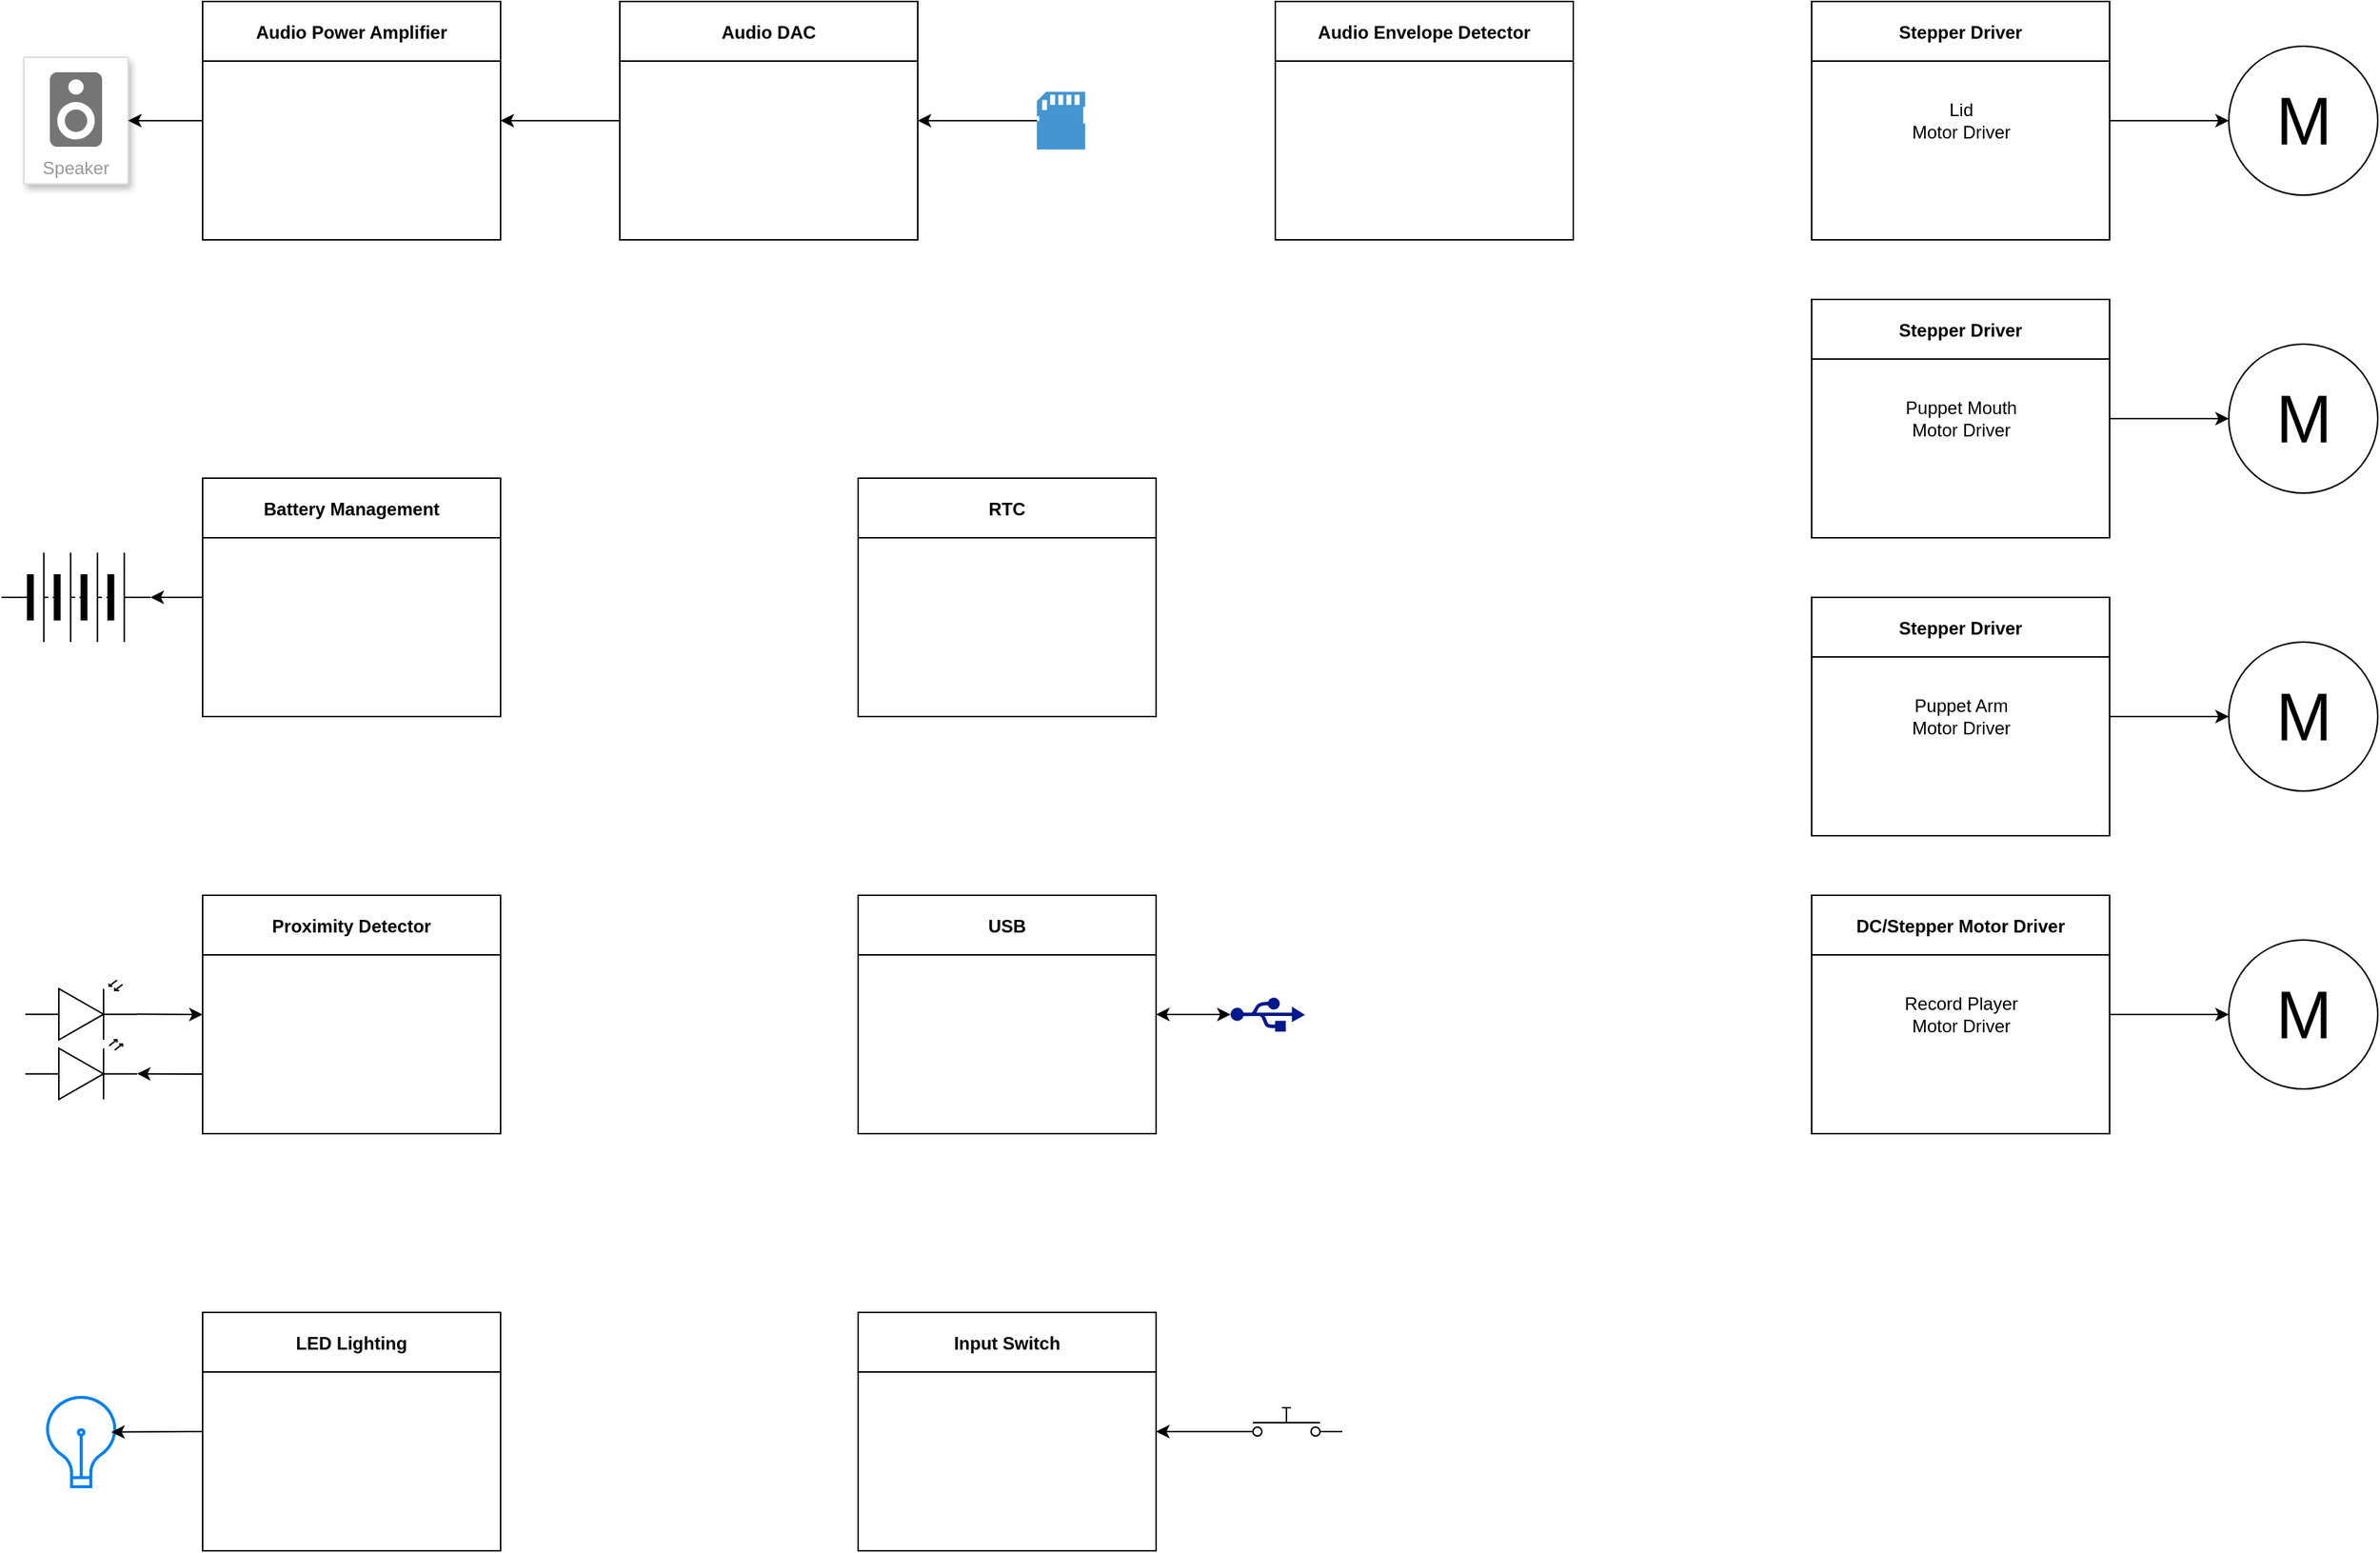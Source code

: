 <mxfile version="15.8.7" type="device" pages="2"><diagram id="BoXCnHVJJfY4F1ESndy4" name="Overview"><mxGraphModel dx="1102" dy="865" grid="1" gridSize="10" guides="1" tooltips="1" connect="1" arrows="1" fold="1" page="1" pageScale="1" pageWidth="1654" pageHeight="1169" math="0" shadow="0"><root><mxCell id="0"/><mxCell id="1" parent="0"/><mxCell id="EyY71pCySBMID6JKuHd9-1" value="Audio DAC" style="swimlane;startSize=40;" parent="1" vertex="1"><mxGeometry x="440" y="40" width="200" height="160" as="geometry"/></mxCell><mxCell id="EyY71pCySBMID6JKuHd9-2" value="Audio Power Amplifier" style="swimlane;startSize=40;" parent="1" vertex="1"><mxGeometry x="160" y="40" width="200" height="160" as="geometry"/></mxCell><mxCell id="EyY71pCySBMID6JKuHd9-4" value="Speaker" style="strokeColor=#dddddd;shadow=1;strokeWidth=1;rounded=1;absoluteArcSize=1;arcSize=2;labelPosition=center;verticalLabelPosition=middle;align=center;verticalAlign=bottom;spacingLeft=0;fontColor=#999999;fontSize=12;whiteSpace=wrap;spacingBottom=2;" parent="1" vertex="1"><mxGeometry x="40" y="77.5" width="70" height="85" as="geometry"/></mxCell><mxCell id="EyY71pCySBMID6JKuHd9-5" value="" style="sketch=0;dashed=0;connectable=0;html=1;fillColor=#757575;strokeColor=none;shape=mxgraph.gcp2.speaker;part=1;" parent="EyY71pCySBMID6JKuHd9-4" vertex="1"><mxGeometry x="0.5" width="35" height="50" relative="1" as="geometry"><mxPoint x="-17.5" y="10" as="offset"/></mxGeometry></mxCell><mxCell id="EyY71pCySBMID6JKuHd9-6" value="" style="endArrow=classic;html=1;rounded=0;entryX=1;entryY=0.5;entryDx=0;entryDy=0;exitX=0;exitY=0.5;exitDx=0;exitDy=0;" parent="1" source="EyY71pCySBMID6JKuHd9-1" target="EyY71pCySBMID6JKuHd9-2" edge="1"><mxGeometry width="50" height="50" relative="1" as="geometry"><mxPoint x="830" y="540" as="sourcePoint"/><mxPoint x="880" y="490" as="targetPoint"/></mxGeometry></mxCell><mxCell id="EyY71pCySBMID6JKuHd9-7" value="" style="endArrow=classic;html=1;rounded=0;entryX=1;entryY=0.5;entryDx=0;entryDy=0;exitX=0;exitY=0.5;exitDx=0;exitDy=0;" parent="1" source="EyY71pCySBMID6JKuHd9-2" target="EyY71pCySBMID6JKuHd9-4" edge="1"><mxGeometry width="50" height="50" relative="1" as="geometry"><mxPoint x="160" y="120" as="sourcePoint"/><mxPoint x="880" y="490" as="targetPoint"/></mxGeometry></mxCell><mxCell id="EyY71pCySBMID6JKuHd9-8" value="M" style="dashed=0;outlineConnect=0;align=center;html=1;shape=mxgraph.pid.engines.electric_motor;fontSize=45;" parent="1" vertex="1"><mxGeometry x="1520" y="70" width="100" height="100" as="geometry"/></mxCell><mxCell id="EyY71pCySBMID6JKuHd9-9" value="" style="pointerEvents=1;shadow=0;dashed=0;html=1;strokeColor=none;fillColor=#4495D1;labelPosition=center;verticalLabelPosition=bottom;verticalAlign=top;align=center;outlineConnect=0;shape=mxgraph.veeam.sd_card;" parent="1" vertex="1"><mxGeometry x="720" y="100.6" width="32.4" height="38.8" as="geometry"/></mxCell><mxCell id="EyY71pCySBMID6JKuHd9-10" value="Stepper Driver" style="swimlane;startSize=40;" parent="1" vertex="1"><mxGeometry x="1240" y="40" width="200" height="160" as="geometry"/></mxCell><mxCell id="EyY71pCySBMID6JKuHd9-12" value="Lid&lt;br&gt;Motor Driver" style="text;html=1;align=center;verticalAlign=middle;resizable=0;points=[];autosize=1;strokeColor=none;fillColor=none;" parent="EyY71pCySBMID6JKuHd9-10" vertex="1"><mxGeometry x="55" y="60" width="90" height="40" as="geometry"/></mxCell><mxCell id="EyY71pCySBMID6JKuHd9-11" value="" style="endArrow=classic;html=1;rounded=0;entryX=0;entryY=0.5;entryDx=0;entryDy=0;entryPerimeter=0;exitX=1;exitY=0.5;exitDx=0;exitDy=0;" parent="1" source="EyY71pCySBMID6JKuHd9-10" target="EyY71pCySBMID6JKuHd9-8" edge="1"><mxGeometry width="50" height="50" relative="1" as="geometry"><mxPoint x="1030" y="650" as="sourcePoint"/><mxPoint x="1080" y="600" as="targetPoint"/></mxGeometry></mxCell><mxCell id="EyY71pCySBMID6JKuHd9-13" value="M" style="dashed=0;outlineConnect=0;align=center;html=1;shape=mxgraph.pid.engines.electric_motor;fontSize=45;" parent="1" vertex="1"><mxGeometry x="1520" y="270" width="100" height="100" as="geometry"/></mxCell><mxCell id="EyY71pCySBMID6JKuHd9-14" value="Stepper Driver" style="swimlane;startSize=40;" parent="1" vertex="1"><mxGeometry x="1240" y="240" width="200" height="160" as="geometry"/></mxCell><mxCell id="EyY71pCySBMID6JKuHd9-15" value="Puppet Mouth&lt;br&gt;Motor Driver" style="text;html=1;align=center;verticalAlign=middle;resizable=0;points=[];autosize=1;strokeColor=none;fillColor=none;" parent="EyY71pCySBMID6JKuHd9-14" vertex="1"><mxGeometry x="50" y="60" width="100" height="40" as="geometry"/></mxCell><mxCell id="EyY71pCySBMID6JKuHd9-16" value="" style="endArrow=classic;html=1;rounded=0;entryX=0;entryY=0.5;entryDx=0;entryDy=0;entryPerimeter=0;exitX=1;exitY=0.5;exitDx=0;exitDy=0;" parent="1" source="EyY71pCySBMID6JKuHd9-14" target="EyY71pCySBMID6JKuHd9-13" edge="1"><mxGeometry width="50" height="50" relative="1" as="geometry"><mxPoint x="1030" y="850" as="sourcePoint"/><mxPoint x="1080" y="800" as="targetPoint"/></mxGeometry></mxCell><mxCell id="EyY71pCySBMID6JKuHd9-17" value="M" style="dashed=0;outlineConnect=0;align=center;html=1;shape=mxgraph.pid.engines.electric_motor;fontSize=45;" parent="1" vertex="1"><mxGeometry x="1520" y="470" width="100" height="100" as="geometry"/></mxCell><mxCell id="EyY71pCySBMID6JKuHd9-18" value="Stepper Driver" style="swimlane;startSize=40;" parent="1" vertex="1"><mxGeometry x="1240" y="440" width="200" height="160" as="geometry"/></mxCell><mxCell id="EyY71pCySBMID6JKuHd9-19" value="Puppet Arm&lt;br&gt;Motor Driver" style="text;html=1;align=center;verticalAlign=middle;resizable=0;points=[];autosize=1;strokeColor=none;fillColor=none;" parent="EyY71pCySBMID6JKuHd9-18" vertex="1"><mxGeometry x="55" y="60" width="90" height="40" as="geometry"/></mxCell><mxCell id="EyY71pCySBMID6JKuHd9-20" value="" style="endArrow=classic;html=1;rounded=0;entryX=0;entryY=0.5;entryDx=0;entryDy=0;entryPerimeter=0;exitX=1;exitY=0.5;exitDx=0;exitDy=0;" parent="1" source="EyY71pCySBMID6JKuHd9-18" target="EyY71pCySBMID6JKuHd9-17" edge="1"><mxGeometry width="50" height="50" relative="1" as="geometry"><mxPoint x="1030" y="1050" as="sourcePoint"/><mxPoint x="1080" y="1000" as="targetPoint"/></mxGeometry></mxCell><mxCell id="EyY71pCySBMID6JKuHd9-21" value="M" style="dashed=0;outlineConnect=0;align=center;html=1;shape=mxgraph.pid.engines.electric_motor;fontSize=45;" parent="1" vertex="1"><mxGeometry x="1520" y="670" width="100" height="100" as="geometry"/></mxCell><mxCell id="EyY71pCySBMID6JKuHd9-22" value="DC/Stepper Motor Driver" style="swimlane;startSize=40;" parent="1" vertex="1"><mxGeometry x="1240" y="640" width="200" height="160" as="geometry"/></mxCell><mxCell id="EyY71pCySBMID6JKuHd9-23" value="Record Player&lt;br&gt;Motor Driver" style="text;html=1;align=center;verticalAlign=middle;resizable=0;points=[];autosize=1;strokeColor=none;fillColor=none;" parent="EyY71pCySBMID6JKuHd9-22" vertex="1"><mxGeometry x="50" y="60" width="100" height="40" as="geometry"/></mxCell><mxCell id="EyY71pCySBMID6JKuHd9-24" value="" style="endArrow=classic;html=1;rounded=0;entryX=0;entryY=0.5;entryDx=0;entryDy=0;entryPerimeter=0;exitX=1;exitY=0.5;exitDx=0;exitDy=0;" parent="1" source="EyY71pCySBMID6JKuHd9-22" target="EyY71pCySBMID6JKuHd9-21" edge="1"><mxGeometry width="50" height="50" relative="1" as="geometry"><mxPoint x="1030" y="1250" as="sourcePoint"/><mxPoint x="1080" y="1200" as="targetPoint"/></mxGeometry></mxCell><mxCell id="EyY71pCySBMID6JKuHd9-25" value="" style="endArrow=classic;html=1;rounded=0;entryX=1;entryY=0.5;entryDx=0;entryDy=0;" parent="1" source="EyY71pCySBMID6JKuHd9-9" target="EyY71pCySBMID6JKuHd9-1" edge="1"><mxGeometry width="50" height="50" relative="1" as="geometry"><mxPoint x="830" y="550" as="sourcePoint"/><mxPoint x="880" y="500" as="targetPoint"/></mxGeometry></mxCell><mxCell id="EyY71pCySBMID6JKuHd9-26" value="Battery Management" style="swimlane;startSize=40;" parent="1" vertex="1"><mxGeometry x="160" y="360" width="200" height="160" as="geometry"/></mxCell><mxCell id="CqhmyUTY5wheewnMXSBx-2" value="" style="pointerEvents=1;verticalLabelPosition=bottom;shadow=0;dashed=0;align=center;html=1;verticalAlign=top;shape=mxgraph.electrical.miscellaneous.batteryStack;" parent="1" vertex="1"><mxGeometry x="25" y="410" width="100" height="60" as="geometry"/></mxCell><mxCell id="CqhmyUTY5wheewnMXSBx-3" value="" style="endArrow=classic;html=1;rounded=0;entryX=1;entryY=0.5;entryDx=0;entryDy=0;exitX=0;exitY=0.5;exitDx=0;exitDy=0;" parent="1" source="EyY71pCySBMID6JKuHd9-26" target="CqhmyUTY5wheewnMXSBx-2" edge="1"><mxGeometry width="50" height="50" relative="1" as="geometry"><mxPoint x="810" y="710" as="sourcePoint"/><mxPoint x="860" y="660" as="targetPoint"/></mxGeometry></mxCell><mxCell id="CqhmyUTY5wheewnMXSBx-4" value="Proximity Detector" style="swimlane;startSize=40;" parent="1" vertex="1"><mxGeometry x="160" y="640" width="200" height="160" as="geometry"/></mxCell><mxCell id="CqhmyUTY5wheewnMXSBx-5" value="" style="verticalLabelPosition=bottom;shadow=0;dashed=0;align=center;html=1;verticalAlign=top;shape=mxgraph.electrical.opto_electronics.light-activated_scr;pointerEvents=1;" parent="1" vertex="1"><mxGeometry x="41" y="697" width="75" height="40" as="geometry"/></mxCell><mxCell id="CqhmyUTY5wheewnMXSBx-6" value="" style="verticalLabelPosition=bottom;shadow=0;dashed=0;align=center;html=1;verticalAlign=top;shape=mxgraph.electrical.opto_electronics.led_2;pointerEvents=1;" parent="1" vertex="1"><mxGeometry x="41" y="737" width="75" height="40" as="geometry"/></mxCell><mxCell id="CqhmyUTY5wheewnMXSBx-7" value="" style="endArrow=classic;html=1;rounded=0;entryX=1;entryY=0.57;entryDx=0;entryDy=0;entryPerimeter=0;exitX=0;exitY=0.75;exitDx=0;exitDy=0;" parent="1" source="CqhmyUTY5wheewnMXSBx-4" target="CqhmyUTY5wheewnMXSBx-6" edge="1"><mxGeometry width="50" height="50" relative="1" as="geometry"><mxPoint x="810" y="710" as="sourcePoint"/><mxPoint x="860" y="660" as="targetPoint"/></mxGeometry></mxCell><mxCell id="CqhmyUTY5wheewnMXSBx-8" value="" style="endArrow=classic;html=1;rounded=0;exitX=1;exitY=0.57;exitDx=0;exitDy=0;exitPerimeter=0;entryX=0;entryY=0.5;entryDx=0;entryDy=0;" parent="1" source="CqhmyUTY5wheewnMXSBx-5" target="CqhmyUTY5wheewnMXSBx-4" edge="1"><mxGeometry width="50" height="50" relative="1" as="geometry"><mxPoint x="810" y="710" as="sourcePoint"/><mxPoint x="860" y="660" as="targetPoint"/></mxGeometry></mxCell><mxCell id="CqhmyUTY5wheewnMXSBx-9" value="LED Lighting" style="swimlane;startSize=40;" parent="1" vertex="1"><mxGeometry x="160" y="920" width="200" height="160" as="geometry"/></mxCell><mxCell id="CqhmyUTY5wheewnMXSBx-10" value="" style="html=1;verticalLabelPosition=bottom;align=center;labelBackgroundColor=#ffffff;verticalAlign=top;strokeWidth=2;strokeColor=#0080F0;shadow=0;dashed=0;shape=mxgraph.ios7.icons.lightbulb;" parent="1" vertex="1"><mxGeometry x="54" y="977" width="49" height="60" as="geometry"/></mxCell><mxCell id="CqhmyUTY5wheewnMXSBx-11" value="" style="endArrow=classic;html=1;rounded=0;entryX=0.912;entryY=0.389;entryDx=0;entryDy=0;entryPerimeter=0;exitX=0;exitY=0.5;exitDx=0;exitDy=0;" parent="1" source="CqhmyUTY5wheewnMXSBx-9" target="CqhmyUTY5wheewnMXSBx-10" edge="1"><mxGeometry width="50" height="50" relative="1" as="geometry"><mxPoint x="810" y="710" as="sourcePoint"/><mxPoint x="860" y="660" as="targetPoint"/></mxGeometry></mxCell><mxCell id="CqhmyUTY5wheewnMXSBx-12" value="Input Switch" style="swimlane;startSize=40;" parent="1" vertex="1"><mxGeometry x="600" y="920" width="200" height="160" as="geometry"/></mxCell><mxCell id="CqhmyUTY5wheewnMXSBx-13" value="" style="shape=mxgraph.electrical.electro-mechanical.pushbutton;aspect=fixed;elSwitchState=off;" parent="1" vertex="1"><mxGeometry x="850" y="984" width="75" height="20" as="geometry"/></mxCell><mxCell id="CqhmyUTY5wheewnMXSBx-14" value="" style="endArrow=classic;html=1;rounded=0;exitX=0;exitY=0.8;exitDx=0;exitDy=0;entryX=1;entryY=0.5;entryDx=0;entryDy=0;" parent="1" source="CqhmyUTY5wheewnMXSBx-13" target="CqhmyUTY5wheewnMXSBx-12" edge="1"><mxGeometry width="50" height="50" relative="1" as="geometry"><mxPoint x="810" y="610" as="sourcePoint"/><mxPoint x="860" y="560" as="targetPoint"/></mxGeometry></mxCell><mxCell id="CqhmyUTY5wheewnMXSBx-15" value="USB" style="swimlane;startSize=40;" parent="1" vertex="1"><mxGeometry x="600" y="640" width="200" height="160" as="geometry"/></mxCell><mxCell id="CqhmyUTY5wheewnMXSBx-16" value="" style="sketch=0;aspect=fixed;pointerEvents=1;shadow=0;dashed=0;html=1;strokeColor=none;labelPosition=center;verticalLabelPosition=bottom;verticalAlign=top;align=center;fillColor=#00188D;shape=mxgraph.mscae.enterprise.usb" parent="1" vertex="1"><mxGeometry x="850" y="708.5" width="50" height="23" as="geometry"/></mxCell><mxCell id="CqhmyUTY5wheewnMXSBx-17" value="" style="endArrow=classic;startArrow=classic;html=1;rounded=0;exitX=1;exitY=0.5;exitDx=0;exitDy=0;entryX=0;entryY=0.5;entryDx=0;entryDy=0;entryPerimeter=0;" parent="1" source="CqhmyUTY5wheewnMXSBx-15" target="CqhmyUTY5wheewnMXSBx-16" edge="1"><mxGeometry width="50" height="50" relative="1" as="geometry"><mxPoint x="810" y="610" as="sourcePoint"/><mxPoint x="860" y="560" as="targetPoint"/></mxGeometry></mxCell><mxCell id="CqhmyUTY5wheewnMXSBx-18" value="RTC" style="swimlane;startSize=40;" parent="1" vertex="1"><mxGeometry x="600" y="360" width="200" height="160" as="geometry"/></mxCell><mxCell id="X6BU0ESZlR4qd7u_H9Th-1" value="Audio Envelope Detector" style="swimlane;startSize=40;" parent="1" vertex="1"><mxGeometry x="880" y="40" width="200" height="160" as="geometry"/></mxCell></root></mxGraphModel></diagram><diagram id="aAlqTxNkcokYA_9B2y-j" name="SYS-HARDWARE"><mxGraphModel dx="1102" dy="865" grid="1" gridSize="10" guides="1" tooltips="1" connect="1" arrows="1" fold="1" page="1" pageScale="1" pageWidth="1654" pageHeight="1169" math="0" shadow="0"><root><mxCell id="0"/><mxCell id="1" parent="0"/><mxCell id="t0sZIc8k7ac9o-NUCBHu-2" value="" style="rounded=1;whiteSpace=wrap;html=1;fillColor=#dae8fc;strokeColor=#6c8ebf;" parent="1" vertex="1"><mxGeometry x="240" y="120" width="162.5" height="400" as="geometry"/></mxCell><mxCell id="t0sZIc8k7ac9o-NUCBHu-1" value="MCU" style="rounded=0;whiteSpace=wrap;html=1;fillColor=#007FFF;fontColor=#FFFFFF;fontSize=18;fontStyle=1" parent="1" vertex="1"><mxGeometry x="640" y="280" width="200" height="120" as="geometry"/></mxCell><mxCell id="t0sZIc8k7ac9o-NUCBHu-4" value="Battery Temperature Sensor" style="rounded=0;whiteSpace=wrap;html=1;fillColor=#f8cecc;strokeColor=#b85450;" parent="1" vertex="1"><mxGeometry x="260" y="180" width="122.5" height="60" as="geometry"/></mxCell><mxCell id="t0sZIc8k7ac9o-NUCBHu-5" value="Battery Voltage Measurement" style="rounded=0;whiteSpace=wrap;html=1;fillColor=#f8cecc;strokeColor=#b85450;" parent="1" vertex="1"><mxGeometry x="260" y="260" width="125" height="60" as="geometry"/></mxCell><mxCell id="t0sZIc8k7ac9o-NUCBHu-6" value="PMIC" style="rounded=0;whiteSpace=wrap;html=1;fillColor=#fff2cc;strokeColor=#d6b656;" parent="1" vertex="1"><mxGeometry x="260" y="340" width="125" height="60" as="geometry"/></mxCell><mxCell id="t0sZIc8k7ac9o-NUCBHu-7" value="Battery Pack" style="rounded=0;whiteSpace=wrap;html=1;fillColor=#fff2cc;strokeColor=#d6b656;" parent="1" vertex="1"><mxGeometry x="260" y="420" width="125" height="60" as="geometry"/></mxCell><mxCell id="t0sZIc8k7ac9o-NUCBHu-8" value="Battery Temperature Sensor" style="rounded=0;whiteSpace=wrap;html=1;" parent="1" vertex="1"><mxGeometry x="1520" y="40" width="120" height="60" as="geometry"/></mxCell><mxCell id="t0sZIc8k7ac9o-NUCBHu-9" value="Battery Temperature Sensor" style="rounded=0;whiteSpace=wrap;html=1;fillColor=#f8cecc;strokeColor=#b85450;" parent="1" vertex="1"><mxGeometry x="1520" y="120" width="120" height="60" as="geometry"/></mxCell><mxCell id="t0sZIc8k7ac9o-NUCBHu-3" value="PSU &amp;amp; Battery Charger" style="text;html=1;strokeColor=none;fillColor=none;align=center;verticalAlign=middle;whiteSpace=wrap;rounded=0;fontStyle=1" parent="1" vertex="1"><mxGeometry x="255" y="130" width="125" height="30" as="geometry"/></mxCell><mxCell id="woDl4GhcjoELVDS0D7Qa-7" value="" style="rounded=1;whiteSpace=wrap;html=1;fillColor=#dae8fc;strokeColor=#6c8ebf;" parent="1" vertex="1"><mxGeometry x="1280" y="360" width="160" height="240" as="geometry"/></mxCell><mxCell id="woDl4GhcjoELVDS0D7Qa-10" value="Mouth Stepper" style="rounded=0;whiteSpace=wrap;html=1;fillColor=#fff2cc;strokeColor=#d6b656;" parent="1" vertex="1"><mxGeometry x="1297.5" y="410" width="125" height="60" as="geometry"/></mxCell><mxCell id="woDl4GhcjoELVDS0D7Qa-11" value="Arm Stepper" style="rounded=0;whiteSpace=wrap;html=1;fillColor=#fff2cc;strokeColor=#d6b656;" parent="1" vertex="1"><mxGeometry x="1297.5" y="490" width="125" height="60" as="geometry"/></mxCell><mxCell id="woDl4GhcjoELVDS0D7Qa-12" value="Puppet" style="text;html=1;strokeColor=none;fillColor=none;align=center;verticalAlign=middle;whiteSpace=wrap;rounded=0;fontStyle=1" parent="1" vertex="1"><mxGeometry x="1302.5" y="370" width="125" height="30" as="geometry"/></mxCell><mxCell id="woDl4GhcjoELVDS0D7Qa-13" value="" style="rounded=1;whiteSpace=wrap;html=1;fillColor=#dae8fc;strokeColor=#6c8ebf;" parent="1" vertex="1"><mxGeometry x="1040" y="80" width="160" height="560" as="geometry"/></mxCell><mxCell id="woDl4GhcjoELVDS0D7Qa-14" value="Lid Stepper" style="rounded=0;whiteSpace=wrap;html=1;fillColor=#fff2cc;strokeColor=#d6b656;" parent="1" vertex="1"><mxGeometry x="1057.5" y="130" width="125" height="60" as="geometry"/></mxCell><mxCell id="woDl4GhcjoELVDS0D7Qa-15" value="Record Deck&lt;br&gt;Motor" style="rounded=0;whiteSpace=wrap;html=1;fillColor=#fff2cc;strokeColor=#d6b656;" parent="1" vertex="1"><mxGeometry x="1057.5" y="210" width="125" height="60" as="geometry"/></mxCell><mxCell id="woDl4GhcjoELVDS0D7Qa-16" value="Box" style="text;html=1;strokeColor=none;fillColor=none;align=center;verticalAlign=middle;whiteSpace=wrap;rounded=0;fontStyle=1" parent="1" vertex="1"><mxGeometry x="1062.5" y="90" width="125" height="30" as="geometry"/></mxCell><mxCell id="woDl4GhcjoELVDS0D7Qa-17" value="Box Bottom LEDs" style="rounded=0;whiteSpace=wrap;html=1;fillColor=#fff2cc;strokeColor=#d6b656;" parent="1" vertex="1"><mxGeometry x="1057.5" y="290" width="125" height="60" as="geometry"/></mxCell><mxCell id="woDl4GhcjoELVDS0D7Qa-18" value="Box Lid LED" style="rounded=0;whiteSpace=wrap;html=1;fillColor=#fff2cc;strokeColor=#d6b656;" parent="1" vertex="1"><mxGeometry x="1057.5" y="370" width="125" height="60" as="geometry"/></mxCell><mxCell id="woDl4GhcjoELVDS0D7Qa-19" value="Switch" style="rounded=0;whiteSpace=wrap;html=1;fillColor=#fff2cc;strokeColor=#d6b656;" parent="1" vertex="1"><mxGeometry x="1057.5" y="530" width="125" height="60" as="geometry"/></mxCell><mxCell id="tWbG2hYJEf29QU8gbIpV-1" value="Proximity&lt;br&gt;Detector" style="rounded=0;whiteSpace=wrap;html=1;fillColor=#fff2cc;strokeColor=#d6b656;" parent="1" vertex="1"><mxGeometry x="1057.5" y="450" width="125" height="60" as="geometry"/></mxCell><mxCell id="tWbG2hYJEf29QU8gbIpV-2" value="" style="rounded=1;whiteSpace=wrap;html=1;fillColor=#dae8fc;strokeColor=#6c8ebf;" parent="1" vertex="1"><mxGeometry x="440" y="640" width="160" height="320" as="geometry"/></mxCell><mxCell id="tWbG2hYJEf29QU8gbIpV-3" value="SD Card" style="rounded=0;whiteSpace=wrap;html=1;fillColor=#fff2cc;strokeColor=#d6b656;" parent="1" vertex="1"><mxGeometry x="457.5" y="690" width="125" height="60" as="geometry"/></mxCell><mxCell id="tWbG2hYJEf29QU8gbIpV-4" value="I2S Audio Amplifier" style="rounded=0;whiteSpace=wrap;html=1;fillColor=#fff2cc;strokeColor=#d6b656;" parent="1" vertex="1"><mxGeometry x="457.5" y="770" width="125" height="60" as="geometry"/></mxCell><mxCell id="tWbG2hYJEf29QU8gbIpV-5" value="Audio" style="text;html=1;strokeColor=none;fillColor=none;align=center;verticalAlign=middle;whiteSpace=wrap;rounded=0;fontStyle=1" parent="1" vertex="1"><mxGeometry x="462.5" y="650" width="125" height="30" as="geometry"/></mxCell><mxCell id="Yw1CZdCjuCEz6vd6K2zO-1" value="Envelope&lt;br&gt;Detector" style="rounded=0;whiteSpace=wrap;html=1;fillColor=#fff2cc;strokeColor=#d6b656;" parent="1" vertex="1"><mxGeometry x="457.5" y="850" width="125" height="60" as="geometry"/></mxCell></root></mxGraphModel></diagram></mxfile>